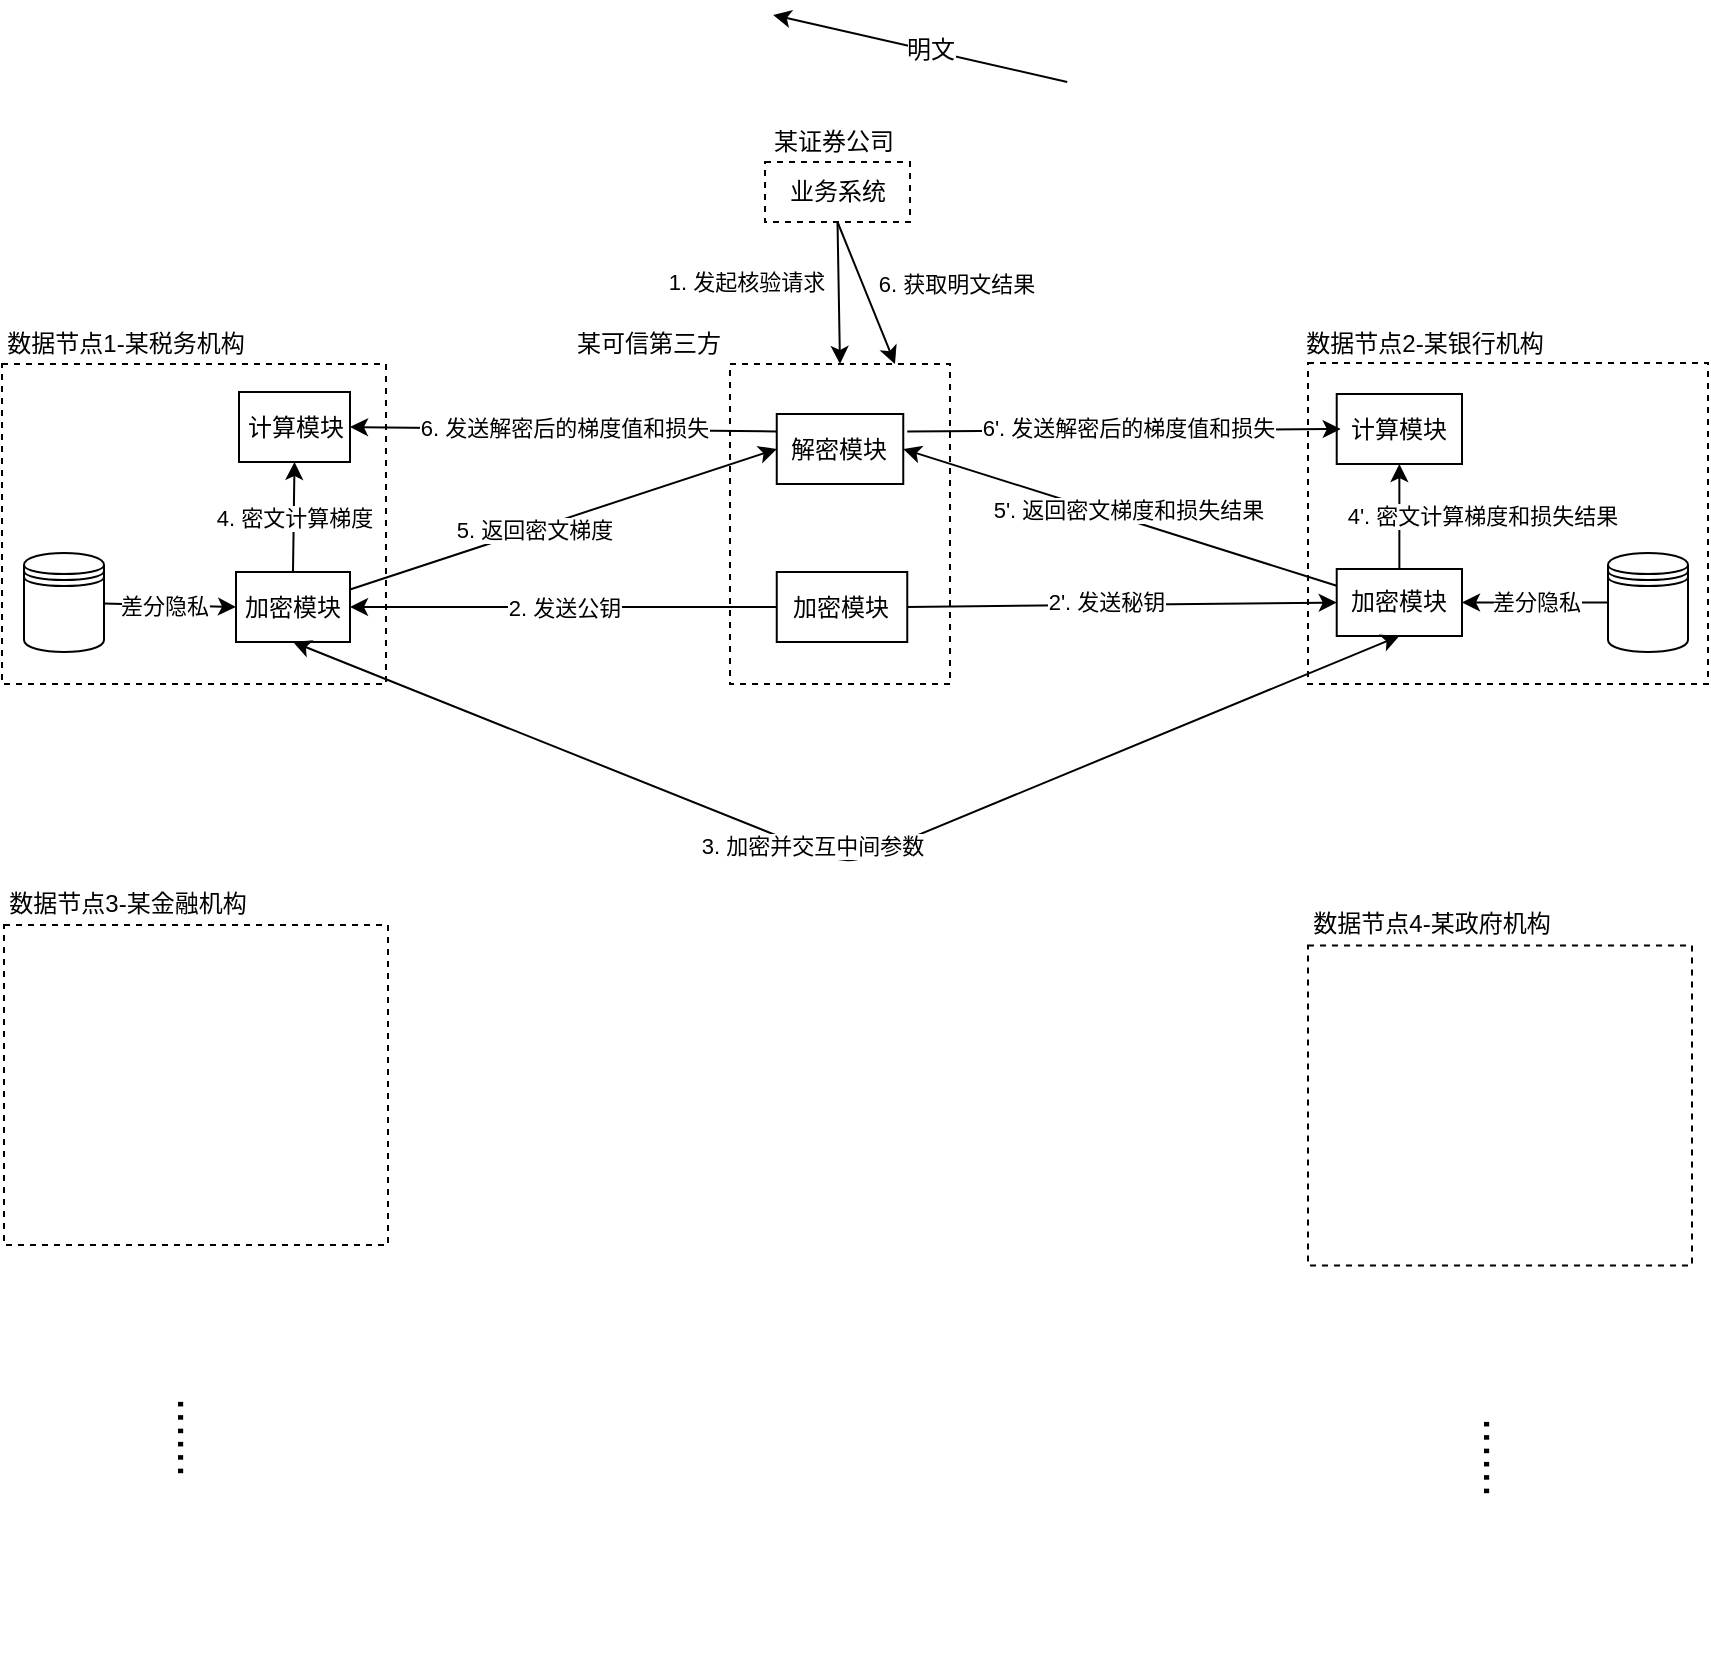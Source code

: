 <mxfile version="13.1.14" type="github">
  <diagram id="kCpKwJVJHfybIE9ixX9i" name="Page-1">
    <mxGraphModel dx="2013" dy="686" grid="1" gridSize="10" guides="1" tooltips="1" connect="1" arrows="1" fold="1" page="1" pageScale="1" pageWidth="827" pageHeight="1169" math="0" shadow="0">
      <root>
        <mxCell id="0" />
        <mxCell id="1" parent="0" />
        <mxCell id="SZwGPWXOhueTDgwkdfKL-1" value="" style="rounded=0;whiteSpace=wrap;html=1;fillColor=none;labelPosition=center;verticalLabelPosition=middle;align=center;verticalAlign=middle;dashed=1;" parent="1" vertex="1">
          <mxGeometry x="321" y="560" width="110" height="160" as="geometry" />
        </mxCell>
        <mxCell id="SZwGPWXOhueTDgwkdfKL-69" value="" style="rounded=0;whiteSpace=wrap;html=1;dashed=1;" parent="1" vertex="1">
          <mxGeometry x="610" y="559.5" width="200" height="160.5" as="geometry" />
        </mxCell>
        <mxCell id="SZwGPWXOhueTDgwkdfKL-43" value="" style="rounded=0;whiteSpace=wrap;html=1;dashed=1;" parent="1" vertex="1">
          <mxGeometry x="-43" y="560" width="192" height="160" as="geometry" />
        </mxCell>
        <mxCell id="SZwGPWXOhueTDgwkdfKL-9" value="计算模块" style="rounded=0;whiteSpace=wrap;html=1;" parent="1" vertex="1">
          <mxGeometry x="75.5" y="574" width="55.5" height="35" as="geometry" />
        </mxCell>
        <mxCell id="SZwGPWXOhueTDgwkdfKL-42" value="" style="shape=datastore;whiteSpace=wrap;html=1;" parent="1" vertex="1">
          <mxGeometry x="-32" y="654.5" width="40" height="49.5" as="geometry" />
        </mxCell>
        <mxCell id="SZwGPWXOhueTDgwkdfKL-44" value="" style="endArrow=classic;html=1;entryX=0;entryY=0.5;entryDx=0;entryDy=0;" parent="1" source="SZwGPWXOhueTDgwkdfKL-42" target="OjVrjrg3rD40EN0auv7F-17" edge="1">
          <mxGeometry width="50" height="50" relative="1" as="geometry">
            <mxPoint x="-67.5" y="552" as="sourcePoint" />
            <mxPoint x="-17.5" y="502" as="targetPoint" />
          </mxGeometry>
        </mxCell>
        <mxCell id="XE03PSI9TRx6ZJmSfXAc-2" value="差分隐私" style="edgeLabel;html=1;align=center;verticalAlign=middle;resizable=0;points=[];" vertex="1" connectable="0" parent="SZwGPWXOhueTDgwkdfKL-44">
          <mxGeometry x="-0.19" relative="1" as="geometry">
            <mxPoint x="3" as="offset" />
          </mxGeometry>
        </mxCell>
        <mxCell id="SZwGPWXOhueTDgwkdfKL-70" value="计算模块" style="rounded=0;whiteSpace=wrap;html=1;" parent="1" vertex="1">
          <mxGeometry x="624.36" y="575" width="62.64" height="35" as="geometry" />
        </mxCell>
        <mxCell id="SZwGPWXOhueTDgwkdfKL-74" value="数据节点2-某银行机构" style="text;html=1;strokeColor=none;fillColor=none;align=center;verticalAlign=middle;whiteSpace=wrap;rounded=0;" parent="1" vertex="1">
          <mxGeometry x="607" y="539.5" width="123" height="20" as="geometry" />
        </mxCell>
        <mxCell id="SZwGPWXOhueTDgwkdfKL-45" value="数据节点1-某税务机构" style="text;html=1;strokeColor=none;fillColor=none;align=center;verticalAlign=middle;whiteSpace=wrap;rounded=0;" parent="1" vertex="1">
          <mxGeometry x="-42" y="539.5" width="122" height="20" as="geometry" />
        </mxCell>
        <mxCell id="OjVrjrg3rD40EN0auv7F-7" value="加密模块" style="rounded=0;whiteSpace=wrap;html=1;" parent="1" vertex="1">
          <mxGeometry x="624.36" y="662.5" width="62.64" height="33.5" as="geometry" />
        </mxCell>
        <mxCell id="OjVrjrg3rD40EN0auv7F-10" value="加密模块" style="rounded=0;whiteSpace=wrap;html=1;" parent="1" vertex="1">
          <mxGeometry x="344.38" y="664" width="65.25" height="35" as="geometry" />
        </mxCell>
        <mxCell id="OjVrjrg3rD40EN0auv7F-15" value="解密模块" style="rounded=0;whiteSpace=wrap;html=1;" parent="1" vertex="1">
          <mxGeometry x="344.38" y="585" width="63.25" height="35" as="geometry" />
        </mxCell>
        <mxCell id="OjVrjrg3rD40EN0auv7F-17" value="加密模块" style="rounded=0;whiteSpace=wrap;html=1;" parent="1" vertex="1">
          <mxGeometry x="74" y="664" width="57" height="35" as="geometry" />
        </mxCell>
        <mxCell id="OjVrjrg3rD40EN0auv7F-23" value="" style="endArrow=classic;html=1;entryX=0;entryY=0.5;entryDx=0;entryDy=0;exitX=1;exitY=0.5;exitDx=0;exitDy=0;" parent="1" source="OjVrjrg3rD40EN0auv7F-10" target="OjVrjrg3rD40EN0auv7F-7" edge="1">
          <mxGeometry width="50" height="50" relative="1" as="geometry">
            <mxPoint x="522.25" y="695" as="sourcePoint" />
            <mxPoint x="760" y="597.5" as="targetPoint" />
          </mxGeometry>
        </mxCell>
        <mxCell id="XE03PSI9TRx6ZJmSfXAc-7" value="2&#39;. 发送秘钥" style="edgeLabel;html=1;align=center;verticalAlign=middle;resizable=0;points=[];" vertex="1" connectable="0" parent="OjVrjrg3rD40EN0auv7F-23">
          <mxGeometry x="-0.079" y="2" relative="1" as="geometry">
            <mxPoint as="offset" />
          </mxGeometry>
        </mxCell>
        <mxCell id="xvBowT36RqXCjo3gfy6g-17" value="" style="endArrow=classic;html=1;exitX=0.5;exitY=0;exitDx=0;exitDy=0;entryX=0.5;entryY=1;entryDx=0;entryDy=0;" parent="1" target="xvBowT36RqXCjo3gfy6g-31" edge="1">
          <mxGeometry width="50" height="50" relative="1" as="geometry">
            <mxPoint x="489.62" y="419" as="sourcePoint" />
            <mxPoint x="342.57" y="385.5" as="targetPoint" />
          </mxGeometry>
        </mxCell>
        <mxCell id="xvBowT36RqXCjo3gfy6g-18" value="明文" style="text;html=1;align=center;verticalAlign=middle;resizable=0;points=[];labelBackgroundColor=#ffffff;" parent="xvBowT36RqXCjo3gfy6g-17" vertex="1" connectable="0">
          <mxGeometry x="-0.057" relative="1" as="geometry">
            <mxPoint as="offset" />
          </mxGeometry>
        </mxCell>
        <mxCell id="xvBowT36RqXCjo3gfy6g-30" value="" style="endArrow=classic;html=1;entryX=0.5;entryY=0;entryDx=0;entryDy=0;exitX=0.5;exitY=1;exitDx=0;exitDy=0;" parent="1" source="XE03PSI9TRx6ZJmSfXAc-25" target="SZwGPWXOhueTDgwkdfKL-1" edge="1">
          <mxGeometry width="50" height="50" relative="1" as="geometry">
            <mxPoint x="376.778" y="470" as="sourcePoint" />
            <mxPoint x="376.75" y="419" as="targetPoint" />
          </mxGeometry>
        </mxCell>
        <mxCell id="M_KhwPdWLZJoRcsW6HB1-16" value="1. 发起核验请求" style="edgeLabel;html=1;align=center;verticalAlign=middle;resizable=0;points=[];" parent="xvBowT36RqXCjo3gfy6g-30" vertex="1" connectable="0">
          <mxGeometry x="-0.442" y="-1" relative="1" as="geometry">
            <mxPoint x="-45.6" y="10.01" as="offset" />
          </mxGeometry>
        </mxCell>
        <mxCell id="M_KhwPdWLZJoRcsW6HB1-1" value="" style="endArrow=classic;html=1;entryX=0.75;entryY=0;entryDx=0;entryDy=0;exitX=0.5;exitY=1;exitDx=0;exitDy=0;" parent="1" source="XE03PSI9TRx6ZJmSfXAc-25" target="SZwGPWXOhueTDgwkdfKL-1" edge="1">
          <mxGeometry width="50" height="50" relative="1" as="geometry">
            <mxPoint x="385.75" y="470" as="sourcePoint" />
            <mxPoint x="471" y="353" as="targetPoint" />
          </mxGeometry>
        </mxCell>
        <mxCell id="M_KhwPdWLZJoRcsW6HB1-15" value="6. 获取明文结果" style="edgeLabel;html=1;align=center;verticalAlign=middle;resizable=0;points=[];" parent="M_KhwPdWLZJoRcsW6HB1-1" vertex="1" connectable="0">
          <mxGeometry x="-0.212" relative="1" as="geometry">
            <mxPoint x="47.28" y="2.86" as="offset" />
          </mxGeometry>
        </mxCell>
        <mxCell id="XE03PSI9TRx6ZJmSfXAc-3" value="2. 发送公钥" style="endArrow=classic;html=1;exitX=0;exitY=0.5;exitDx=0;exitDy=0;entryX=1;entryY=0.5;entryDx=0;entryDy=0;" edge="1" parent="1" source="OjVrjrg3rD40EN0auv7F-10" target="OjVrjrg3rD40EN0auv7F-17">
          <mxGeometry width="50" height="50" relative="1" as="geometry">
            <mxPoint x="390" y="580" as="sourcePoint" />
            <mxPoint x="440" y="530" as="targetPoint" />
          </mxGeometry>
        </mxCell>
        <mxCell id="XE03PSI9TRx6ZJmSfXAc-4" value="" style="endArrow=classic;startArrow=classic;html=1;exitX=0.5;exitY=1;exitDx=0;exitDy=0;entryX=0.5;entryY=1;entryDx=0;entryDy=0;" edge="1" parent="1" source="OjVrjrg3rD40EN0auv7F-17" target="OjVrjrg3rD40EN0auv7F-7">
          <mxGeometry width="50" height="50" relative="1" as="geometry">
            <mxPoint x="390" y="580" as="sourcePoint" />
            <mxPoint x="440" y="530" as="targetPoint" />
            <Array as="points">
              <mxPoint x="380" y="810" />
            </Array>
          </mxGeometry>
        </mxCell>
        <mxCell id="XE03PSI9TRx6ZJmSfXAc-5" value="3. 加密并交互中间参数" style="edgeLabel;html=1;align=center;verticalAlign=middle;resizable=0;points=[];" vertex="1" connectable="0" parent="XE03PSI9TRx6ZJmSfXAc-4">
          <mxGeometry x="-0.084" y="14" relative="1" as="geometry">
            <mxPoint x="-0.36" y="13.53" as="offset" />
          </mxGeometry>
        </mxCell>
        <mxCell id="XE03PSI9TRx6ZJmSfXAc-6" value="4. 密文计算梯度" style="endArrow=classic;html=1;exitX=0.5;exitY=0;exitDx=0;exitDy=0;entryX=0.5;entryY=1;entryDx=0;entryDy=0;" edge="1" parent="1" source="OjVrjrg3rD40EN0auv7F-17" target="SZwGPWXOhueTDgwkdfKL-9">
          <mxGeometry width="50" height="50" relative="1" as="geometry">
            <mxPoint x="380" y="580" as="sourcePoint" />
            <mxPoint x="430" y="530" as="targetPoint" />
          </mxGeometry>
        </mxCell>
        <mxCell id="XE03PSI9TRx6ZJmSfXAc-8" value="" style="endArrow=classic;html=1;exitX=0.5;exitY=0;exitDx=0;exitDy=0;entryX=0.5;entryY=1;entryDx=0;entryDy=0;" edge="1" parent="1" source="OjVrjrg3rD40EN0auv7F-7" target="SZwGPWXOhueTDgwkdfKL-70">
          <mxGeometry width="50" height="50" relative="1" as="geometry">
            <mxPoint x="337" y="578" as="sourcePoint" />
            <mxPoint x="387" y="528" as="targetPoint" />
          </mxGeometry>
        </mxCell>
        <mxCell id="XE03PSI9TRx6ZJmSfXAc-9" value="4&#39;. 密文计算梯度和损失结果" style="edgeLabel;html=1;align=center;verticalAlign=middle;resizable=0;points=[];" vertex="1" connectable="0" parent="XE03PSI9TRx6ZJmSfXAc-8">
          <mxGeometry x="0.007" relative="1" as="geometry">
            <mxPoint x="41.32" y="-0.75" as="offset" />
          </mxGeometry>
        </mxCell>
        <mxCell id="XE03PSI9TRx6ZJmSfXAc-12" value="差分隐私" style="endArrow=classic;html=1;exitX=0;exitY=0.5;exitDx=0;exitDy=0;entryX=1;entryY=0.5;entryDx=0;entryDy=0;" edge="1" parent="1" source="XE03PSI9TRx6ZJmSfXAc-20" target="OjVrjrg3rD40EN0auv7F-7">
          <mxGeometry width="50" height="50" relative="1" as="geometry">
            <mxPoint x="767" y="674.75" as="sourcePoint" />
            <mxPoint x="387" y="528" as="targetPoint" />
          </mxGeometry>
        </mxCell>
        <mxCell id="XE03PSI9TRx6ZJmSfXAc-14" value="" style="endArrow=classic;html=1;exitX=1;exitY=0.25;exitDx=0;exitDy=0;entryX=0;entryY=0.5;entryDx=0;entryDy=0;" edge="1" parent="1" source="OjVrjrg3rD40EN0auv7F-17" target="OjVrjrg3rD40EN0auv7F-15">
          <mxGeometry width="50" height="50" relative="1" as="geometry">
            <mxPoint x="390" y="580" as="sourcePoint" />
            <mxPoint x="440" y="530" as="targetPoint" />
          </mxGeometry>
        </mxCell>
        <mxCell id="XE03PSI9TRx6ZJmSfXAc-15" value="5. 返回密文梯度" style="edgeLabel;html=1;align=center;verticalAlign=middle;resizable=0;points=[];" vertex="1" connectable="0" parent="XE03PSI9TRx6ZJmSfXAc-14">
          <mxGeometry x="-0.135" relative="1" as="geometry">
            <mxPoint as="offset" />
          </mxGeometry>
        </mxCell>
        <mxCell id="XE03PSI9TRx6ZJmSfXAc-16" value="" style="endArrow=classic;html=1;exitX=0;exitY=0.25;exitDx=0;exitDy=0;entryX=1;entryY=0.5;entryDx=0;entryDy=0;" edge="1" parent="1" source="OjVrjrg3rD40EN0auv7F-7" target="OjVrjrg3rD40EN0auv7F-15">
          <mxGeometry width="50" height="50" relative="1" as="geometry">
            <mxPoint x="390" y="580" as="sourcePoint" />
            <mxPoint x="440" y="530" as="targetPoint" />
          </mxGeometry>
        </mxCell>
        <mxCell id="XE03PSI9TRx6ZJmSfXAc-17" value="5&#39;. 返回密文梯度和损失结果" style="edgeLabel;html=1;align=center;verticalAlign=middle;resizable=0;points=[];" vertex="1" connectable="0" parent="XE03PSI9TRx6ZJmSfXAc-16">
          <mxGeometry x="0.142" y="1" relative="1" as="geometry">
            <mxPoint x="19.92" y="0.28" as="offset" />
          </mxGeometry>
        </mxCell>
        <mxCell id="XE03PSI9TRx6ZJmSfXAc-18" value="" style="endArrow=classic;html=1;exitX=0;exitY=0.25;exitDx=0;exitDy=0;entryX=1;entryY=0.5;entryDx=0;entryDy=0;" edge="1" parent="1" source="OjVrjrg3rD40EN0auv7F-15" target="SZwGPWXOhueTDgwkdfKL-9">
          <mxGeometry width="50" height="50" relative="1" as="geometry">
            <mxPoint x="390" y="580" as="sourcePoint" />
            <mxPoint x="440" y="530" as="targetPoint" />
          </mxGeometry>
        </mxCell>
        <mxCell id="XE03PSI9TRx6ZJmSfXAc-27" value="6. 发送解密后的梯度值和损失" style="edgeLabel;html=1;align=center;verticalAlign=middle;resizable=0;points=[];" vertex="1" connectable="0" parent="XE03PSI9TRx6ZJmSfXAc-18">
          <mxGeometry x="-0.003" y="-1" relative="1" as="geometry">
            <mxPoint as="offset" />
          </mxGeometry>
        </mxCell>
        <mxCell id="XE03PSI9TRx6ZJmSfXAc-19" value="6&#39;. 发送解密后的梯度值和损失" style="endArrow=classic;html=1;exitX=1;exitY=0.25;exitDx=0;exitDy=0;entryX=0;entryY=0.5;entryDx=0;entryDy=0;" edge="1" parent="1">
          <mxGeometry x="0.018" y="1" width="50" height="50" relative="1" as="geometry">
            <mxPoint x="409.63" y="593.75" as="sourcePoint" />
            <mxPoint x="626.36" y="592.5" as="targetPoint" />
            <mxPoint as="offset" />
          </mxGeometry>
        </mxCell>
        <mxCell id="XE03PSI9TRx6ZJmSfXAc-20" value="" style="shape=datastore;whiteSpace=wrap;html=1;" vertex="1" parent="1">
          <mxGeometry x="760" y="654.5" width="40" height="49.5" as="geometry" />
        </mxCell>
        <mxCell id="XE03PSI9TRx6ZJmSfXAc-25" value="业务系统" style="rounded=0;whiteSpace=wrap;html=1;dashed=1;" vertex="1" parent="1">
          <mxGeometry x="338.51" y="459" width="72.49" height="30" as="geometry" />
        </mxCell>
        <mxCell id="XE03PSI9TRx6ZJmSfXAc-26" value="某证券公司" style="text;html=1;strokeColor=none;fillColor=none;align=center;verticalAlign=middle;whiteSpace=wrap;rounded=0;" vertex="1" parent="1">
          <mxGeometry x="337.63" y="439" width="70" height="20" as="geometry" />
        </mxCell>
        <mxCell id="XE03PSI9TRx6ZJmSfXAc-28" value="某可信第三方" style="text;html=1;strokeColor=none;fillColor=none;align=center;verticalAlign=middle;whiteSpace=wrap;rounded=0;" vertex="1" parent="1">
          <mxGeometry x="240" y="540" width="81" height="20" as="geometry" />
        </mxCell>
        <mxCell id="XE03PSI9TRx6ZJmSfXAc-29" value="" style="rounded=0;whiteSpace=wrap;html=1;dashed=1;" vertex="1" parent="1">
          <mxGeometry x="-42" y="840.5" width="192" height="160" as="geometry" />
        </mxCell>
        <mxCell id="XE03PSI9TRx6ZJmSfXAc-30" value="数据节点3-某金融机构" style="text;html=1;strokeColor=none;fillColor=none;align=center;verticalAlign=middle;whiteSpace=wrap;rounded=0;" vertex="1" parent="1">
          <mxGeometry x="-41" y="820" width="122" height="20" as="geometry" />
        </mxCell>
        <mxCell id="XE03PSI9TRx6ZJmSfXAc-31" value="" style="rounded=0;whiteSpace=wrap;html=1;dashed=1;" vertex="1" parent="1">
          <mxGeometry x="610" y="850.75" width="192" height="160" as="geometry" />
        </mxCell>
        <mxCell id="XE03PSI9TRx6ZJmSfXAc-32" value="数据节点4-某政府机构" style="text;html=1;strokeColor=none;fillColor=none;align=center;verticalAlign=middle;whiteSpace=wrap;rounded=0;" vertex="1" parent="1">
          <mxGeometry x="611" y="830.25" width="122" height="20" as="geometry" />
        </mxCell>
        <mxCell id="XE03PSI9TRx6ZJmSfXAc-33" value="&lt;font style=&quot;font-size: 24px&quot;&gt;......&lt;/font&gt;" style="rounded=0;whiteSpace=wrap;html=1;dashed=1;strokeColor=none;fillColor=none;direction=west;rotation=90;" vertex="1" parent="1">
          <mxGeometry x="-47" y="1020" width="200" height="153.5" as="geometry" />
        </mxCell>
        <mxCell id="XE03PSI9TRx6ZJmSfXAc-34" value="&lt;font style=&quot;font-size: 24px&quot;&gt;......&lt;/font&gt;" style="rounded=0;whiteSpace=wrap;html=1;dashed=1;strokeColor=none;fillColor=none;direction=west;rotation=90;" vertex="1" parent="1">
          <mxGeometry x="606" y="1030" width="200" height="153.5" as="geometry" />
        </mxCell>
      </root>
    </mxGraphModel>
  </diagram>
</mxfile>
